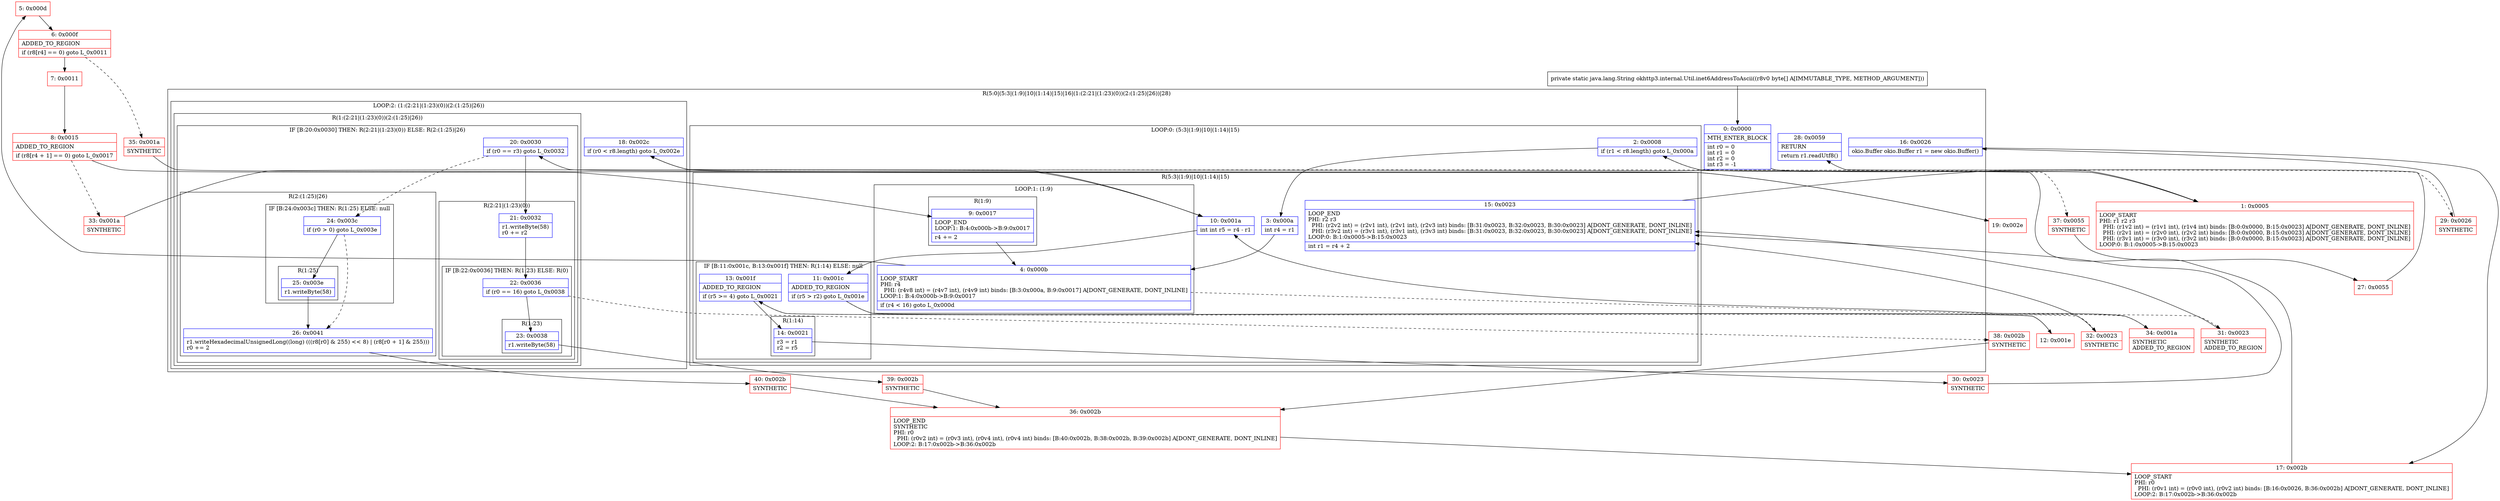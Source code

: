 digraph "CFG forokhttp3.internal.Util.inet6AddressToAscii([B)Ljava\/lang\/String;" {
subgraph cluster_Region_563925694 {
label = "R(5:0|(5:3|(1:9)|10|(1:14)|15)|16|(1:(2:21|(1:23)(0))(2:(1:25)|26))|28)";
node [shape=record,color=blue];
Node_0 [shape=record,label="{0\:\ 0x0000|MTH_ENTER_BLOCK\l|int r0 = 0\lint r1 = 0\lint r2 = 0\lint r3 = \-1\l}"];
subgraph cluster_LoopRegion_1490139863 {
label = "LOOP:0: (5:3|(1:9)|10|(1:14)|15)";
node [shape=record,color=blue];
Node_2 [shape=record,label="{2\:\ 0x0008|if (r1 \< r8.length) goto L_0x000a\l}"];
subgraph cluster_Region_615801090 {
label = "R(5:3|(1:9)|10|(1:14)|15)";
node [shape=record,color=blue];
Node_3 [shape=record,label="{3\:\ 0x000a|int r4 = r1\l}"];
subgraph cluster_LoopRegion_1223568896 {
label = "LOOP:1: (1:9)";
node [shape=record,color=blue];
Node_4 [shape=record,label="{4\:\ 0x000b|LOOP_START\lPHI: r4 \l  PHI: (r4v8 int) = (r4v7 int), (r4v9 int) binds: [B:3:0x000a, B:9:0x0017] A[DONT_GENERATE, DONT_INLINE]\lLOOP:1: B:4:0x000b\-\>B:9:0x0017\l|if (r4 \< 16) goto L_0x000d\l}"];
subgraph cluster_Region_1775800255 {
label = "R(1:9)";
node [shape=record,color=blue];
Node_9 [shape=record,label="{9\:\ 0x0017|LOOP_END\lLOOP:1: B:4:0x000b\-\>B:9:0x0017\l|r4 += 2\l}"];
}
}
Node_10 [shape=record,label="{10\:\ 0x001a|int int r5 = r4 \- r1\l}"];
subgraph cluster_IfRegion_1930056623 {
label = "IF [B:11:0x001c, B:13:0x001f] THEN: R(1:14) ELSE: null";
node [shape=record,color=blue];
Node_11 [shape=record,label="{11\:\ 0x001c|ADDED_TO_REGION\l|if (r5 \> r2) goto L_0x001e\l}"];
Node_13 [shape=record,label="{13\:\ 0x001f|ADDED_TO_REGION\l|if (r5 \>= 4) goto L_0x0021\l}"];
subgraph cluster_Region_283841294 {
label = "R(1:14)";
node [shape=record,color=blue];
Node_14 [shape=record,label="{14\:\ 0x0021|r3 = r1\lr2 = r5\l}"];
}
}
Node_15 [shape=record,label="{15\:\ 0x0023|LOOP_END\lPHI: r2 r3 \l  PHI: (r2v2 int) = (r2v1 int), (r2v1 int), (r2v3 int) binds: [B:31:0x0023, B:32:0x0023, B:30:0x0023] A[DONT_GENERATE, DONT_INLINE]\l  PHI: (r3v2 int) = (r3v1 int), (r3v1 int), (r3v3 int) binds: [B:31:0x0023, B:32:0x0023, B:30:0x0023] A[DONT_GENERATE, DONT_INLINE]\lLOOP:0: B:1:0x0005\-\>B:15:0x0023\l|int r1 = r4 + 2\l}"];
}
}
Node_16 [shape=record,label="{16\:\ 0x0026|okio.Buffer okio.Buffer r1 = new okio.Buffer()\l}"];
subgraph cluster_LoopRegion_1948764941 {
label = "LOOP:2: (1:(2:21|(1:23)(0))(2:(1:25)|26))";
node [shape=record,color=blue];
Node_18 [shape=record,label="{18\:\ 0x002c|if (r0 \< r8.length) goto L_0x002e\l}"];
subgraph cluster_Region_8795328 {
label = "R(1:(2:21|(1:23)(0))(2:(1:25)|26))";
node [shape=record,color=blue];
subgraph cluster_IfRegion_862584341 {
label = "IF [B:20:0x0030] THEN: R(2:21|(1:23)(0)) ELSE: R(2:(1:25)|26)";
node [shape=record,color=blue];
Node_20 [shape=record,label="{20\:\ 0x0030|if (r0 == r3) goto L_0x0032\l}"];
subgraph cluster_Region_274733305 {
label = "R(2:21|(1:23)(0))";
node [shape=record,color=blue];
Node_21 [shape=record,label="{21\:\ 0x0032|r1.writeByte(58)\lr0 += r2\l}"];
subgraph cluster_IfRegion_1845604460 {
label = "IF [B:22:0x0036] THEN: R(1:23) ELSE: R(0)";
node [shape=record,color=blue];
Node_22 [shape=record,label="{22\:\ 0x0036|if (r0 == 16) goto L_0x0038\l}"];
subgraph cluster_Region_1957789885 {
label = "R(1:23)";
node [shape=record,color=blue];
Node_23 [shape=record,label="{23\:\ 0x0038|r1.writeByte(58)\l}"];
}
subgraph cluster_Region_618771659 {
label = "R(0)";
node [shape=record,color=blue];
}
}
}
subgraph cluster_Region_1791294169 {
label = "R(2:(1:25)|26)";
node [shape=record,color=blue];
subgraph cluster_IfRegion_2125908115 {
label = "IF [B:24:0x003c] THEN: R(1:25) ELSE: null";
node [shape=record,color=blue];
Node_24 [shape=record,label="{24\:\ 0x003c|if (r0 \> 0) goto L_0x003e\l}"];
subgraph cluster_Region_560176126 {
label = "R(1:25)";
node [shape=record,color=blue];
Node_25 [shape=record,label="{25\:\ 0x003e|r1.writeByte(58)\l}"];
}
}
Node_26 [shape=record,label="{26\:\ 0x0041|r1.writeHexadecimalUnsignedLong((long) (((r8[r0] & 255) \<\< 8) \| (r8[r0 + 1] & 255)))\lr0 += 2\l}"];
}
}
}
}
Node_28 [shape=record,label="{28\:\ 0x0059|RETURN\l|return r1.readUtf8()\l}"];
}
Node_1 [shape=record,color=red,label="{1\:\ 0x0005|LOOP_START\lPHI: r1 r2 r3 \l  PHI: (r1v2 int) = (r1v1 int), (r1v4 int) binds: [B:0:0x0000, B:15:0x0023] A[DONT_GENERATE, DONT_INLINE]\l  PHI: (r2v1 int) = (r2v0 int), (r2v2 int) binds: [B:0:0x0000, B:15:0x0023] A[DONT_GENERATE, DONT_INLINE]\l  PHI: (r3v1 int) = (r3v0 int), (r3v2 int) binds: [B:0:0x0000, B:15:0x0023] A[DONT_GENERATE, DONT_INLINE]\lLOOP:0: B:1:0x0005\-\>B:15:0x0023\l}"];
Node_5 [shape=record,color=red,label="{5\:\ 0x000d}"];
Node_6 [shape=record,color=red,label="{6\:\ 0x000f|ADDED_TO_REGION\l|if (r8[r4] == 0) goto L_0x0011\l}"];
Node_7 [shape=record,color=red,label="{7\:\ 0x0011}"];
Node_8 [shape=record,color=red,label="{8\:\ 0x0015|ADDED_TO_REGION\l|if (r8[r4 + 1] == 0) goto L_0x0017\l}"];
Node_12 [shape=record,color=red,label="{12\:\ 0x001e}"];
Node_17 [shape=record,color=red,label="{17\:\ 0x002b|LOOP_START\lPHI: r0 \l  PHI: (r0v1 int) = (r0v0 int), (r0v2 int) binds: [B:16:0x0026, B:36:0x002b] A[DONT_GENERATE, DONT_INLINE]\lLOOP:2: B:17:0x002b\-\>B:36:0x002b\l}"];
Node_19 [shape=record,color=red,label="{19\:\ 0x002e}"];
Node_27 [shape=record,color=red,label="{27\:\ 0x0055}"];
Node_29 [shape=record,color=red,label="{29\:\ 0x0026|SYNTHETIC\l}"];
Node_30 [shape=record,color=red,label="{30\:\ 0x0023|SYNTHETIC\l}"];
Node_31 [shape=record,color=red,label="{31\:\ 0x0023|SYNTHETIC\lADDED_TO_REGION\l}"];
Node_32 [shape=record,color=red,label="{32\:\ 0x0023|SYNTHETIC\l}"];
Node_33 [shape=record,color=red,label="{33\:\ 0x001a|SYNTHETIC\l}"];
Node_34 [shape=record,color=red,label="{34\:\ 0x001a|SYNTHETIC\lADDED_TO_REGION\l}"];
Node_35 [shape=record,color=red,label="{35\:\ 0x001a|SYNTHETIC\l}"];
Node_36 [shape=record,color=red,label="{36\:\ 0x002b|LOOP_END\lSYNTHETIC\lPHI: r0 \l  PHI: (r0v2 int) = (r0v3 int), (r0v4 int), (r0v4 int) binds: [B:40:0x002b, B:38:0x002b, B:39:0x002b] A[DONT_GENERATE, DONT_INLINE]\lLOOP:2: B:17:0x002b\-\>B:36:0x002b\l}"];
Node_37 [shape=record,color=red,label="{37\:\ 0x0055|SYNTHETIC\l}"];
Node_38 [shape=record,color=red,label="{38\:\ 0x002b|SYNTHETIC\l}"];
Node_39 [shape=record,color=red,label="{39\:\ 0x002b|SYNTHETIC\l}"];
Node_40 [shape=record,color=red,label="{40\:\ 0x002b|SYNTHETIC\l}"];
MethodNode[shape=record,label="{private static java.lang.String okhttp3.internal.Util.inet6AddressToAscii((r8v0 byte[] A[IMMUTABLE_TYPE, METHOD_ARGUMENT])) }"];
MethodNode -> Node_0;
Node_0 -> Node_1;
Node_2 -> Node_3;
Node_2 -> Node_29[style=dashed];
Node_3 -> Node_4;
Node_4 -> Node_5;
Node_4 -> Node_34[style=dashed];
Node_9 -> Node_4;
Node_10 -> Node_11;
Node_11 -> Node_12;
Node_11 -> Node_31[style=dashed];
Node_13 -> Node_14;
Node_13 -> Node_32[style=dashed];
Node_14 -> Node_30;
Node_15 -> Node_1;
Node_16 -> Node_17;
Node_18 -> Node_19;
Node_18 -> Node_37[style=dashed];
Node_20 -> Node_21;
Node_20 -> Node_24[style=dashed];
Node_21 -> Node_22;
Node_22 -> Node_23;
Node_22 -> Node_38[style=dashed];
Node_23 -> Node_39;
Node_24 -> Node_25;
Node_24 -> Node_26[style=dashed];
Node_25 -> Node_26;
Node_26 -> Node_40;
Node_1 -> Node_2;
Node_5 -> Node_6;
Node_6 -> Node_7;
Node_6 -> Node_35[style=dashed];
Node_7 -> Node_8;
Node_8 -> Node_9;
Node_8 -> Node_33[style=dashed];
Node_12 -> Node_13;
Node_17 -> Node_18;
Node_19 -> Node_20;
Node_27 -> Node_28;
Node_29 -> Node_16;
Node_30 -> Node_15;
Node_31 -> Node_15;
Node_32 -> Node_15;
Node_33 -> Node_10;
Node_34 -> Node_10;
Node_35 -> Node_10;
Node_36 -> Node_17;
Node_37 -> Node_27;
Node_38 -> Node_36;
Node_39 -> Node_36;
Node_40 -> Node_36;
}

